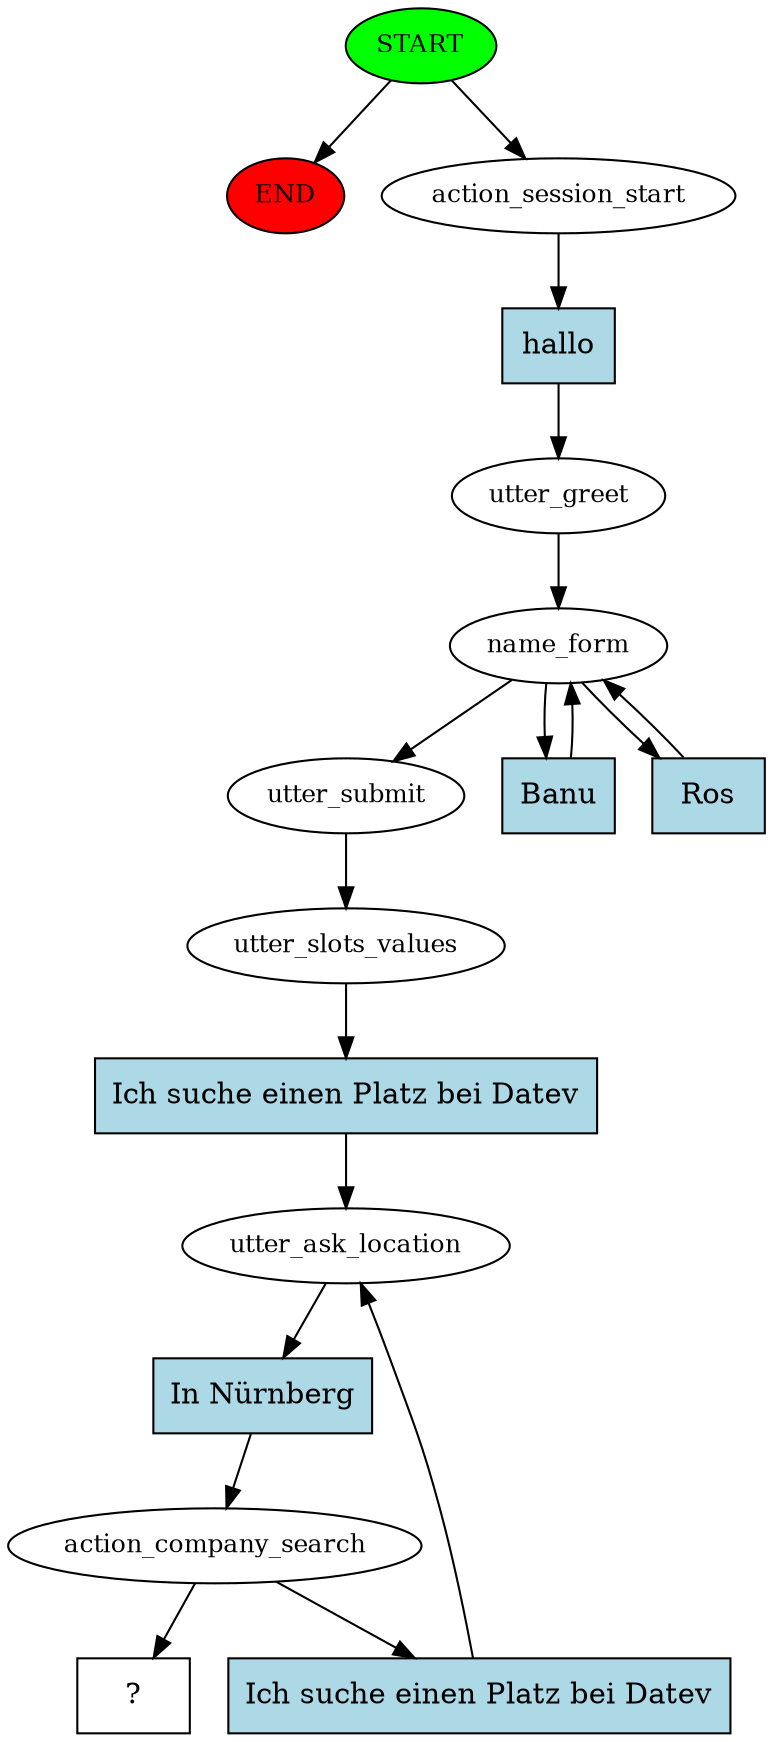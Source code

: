 digraph  {
0 [class="start active", fillcolor=green, fontsize=12, label=START, style=filled];
"-1" [class=end, fillcolor=red, fontsize=12, label=END, style=filled];
1 [class=active, fontsize=12, label=action_session_start];
2 [class=active, fontsize=12, label=utter_greet];
3 [class=active, fontsize=12, label=name_form];
6 [class=active, fontsize=12, label=utter_submit];
7 [class=active, fontsize=12, label=utter_slots_values];
8 [class=active, fontsize=12, label=utter_ask_location];
9 [class=active, fontsize=12, label=action_company_search];
12 [class="intent dashed active", label="  ?  ", shape=rect];
13 [class="intent active", fillcolor=lightblue, label=hallo, shape=rect, style=filled];
14 [class="intent active", fillcolor=lightblue, label=Banu, shape=rect, style=filled];
15 [class="intent active", fillcolor=lightblue, label=Ros, shape=rect, style=filled];
16 [class="intent active", fillcolor=lightblue, label="Ich suche einen Platz bei Datev", shape=rect, style=filled];
17 [class="intent active", fillcolor=lightblue, label="In Nürnberg", shape=rect, style=filled];
18 [class="intent active", fillcolor=lightblue, label="Ich suche einen Platz bei Datev", shape=rect, style=filled];
0 -> "-1"  [class="", key=NONE, label=""];
0 -> 1  [class=active, key=NONE, label=""];
1 -> 13  [class=active, key=0];
2 -> 3  [class=active, key=NONE, label=""];
3 -> 6  [class=active, key=NONE, label=""];
3 -> 14  [class=active, key=0];
3 -> 15  [class=active, key=0];
6 -> 7  [class=active, key=NONE, label=""];
7 -> 16  [class=active, key=0];
8 -> 17  [class=active, key=0];
9 -> 12  [class=active, key=NONE, label=""];
9 -> 18  [class=active, key=0];
13 -> 2  [class=active, key=0];
14 -> 3  [class=active, key=0];
15 -> 3  [class=active, key=0];
16 -> 8  [class=active, key=0];
17 -> 9  [class=active, key=0];
18 -> 8  [class=active, key=0];
}
